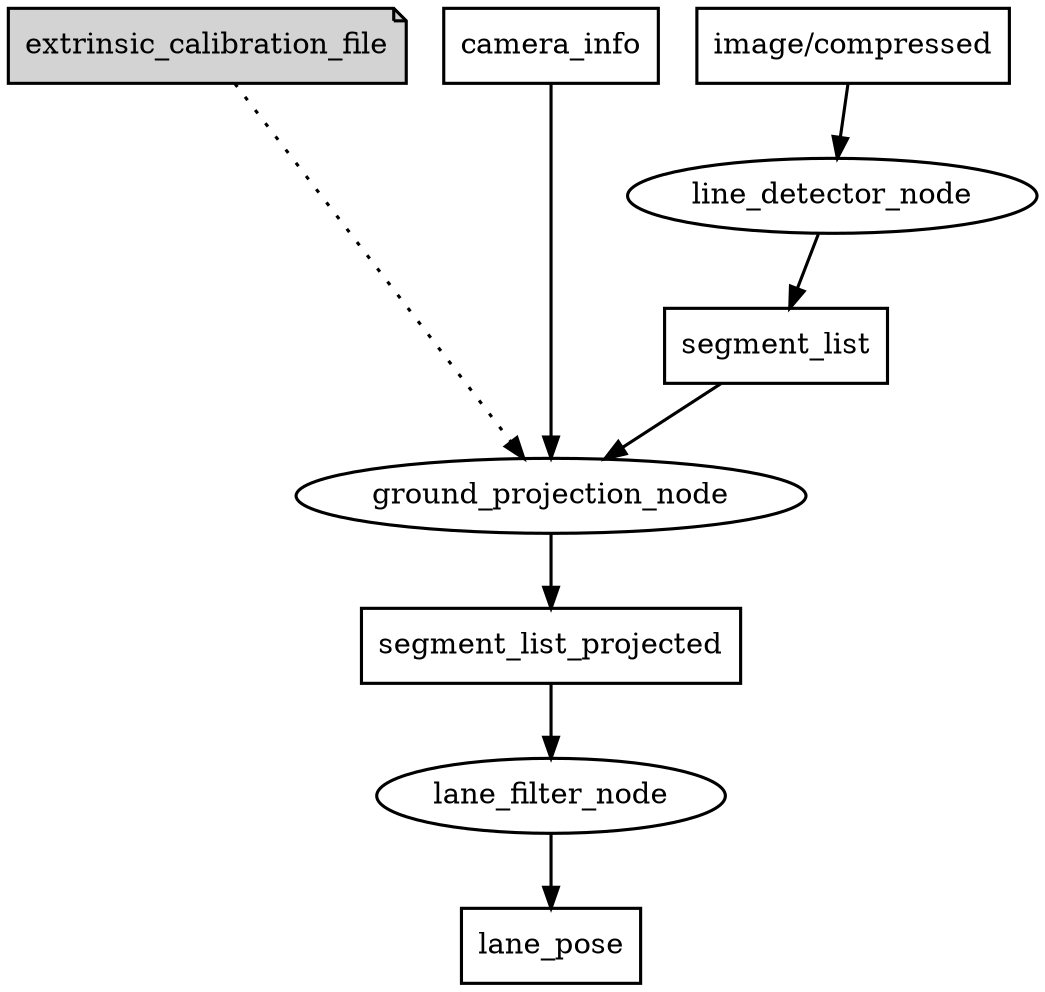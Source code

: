 digraph D {	
	edge [penwidth=1.5]
	node [penwidth=1.5]
	
	// Camera
	node [shape=ellipse,style=filled];
	subgraph nodes{
		node [fillcolor=white];
		//camera_node;
		//decoder_node;
		//cam_info_reader_node;
		line_detector_node;
		ground_projection_node;
		lane_filter_node;
	}
	node [shape=note,sytle=filled];
	subgraph files{
		extrinsic_calibration_file;
	}

	node [shape=box,style=filled];
	subgraph topic{
		node [fillcolor=white];
		image_compressed[label="image/compressed"];
		//image_raw[label="image/raw"];
		camera_info;
		segment_list;
		segment_list_projected;
		lane_pose;
	}
	image_compressed->line_detector_node;
	line_detector_node->segment_list;
	segment_list->ground_projection_node;
	extrinsic_calibration_file->ground_projection_node[style="dotted"];
	camera_info->ground_projection_node;
	ground_projection_node->segment_list_projected;
	segment_list_projected->lane_filter_node;
	lane_filter_node->lane_pose;
	{rank=same; extrinsic_calibration_file; image_compressed; camera_info}
}